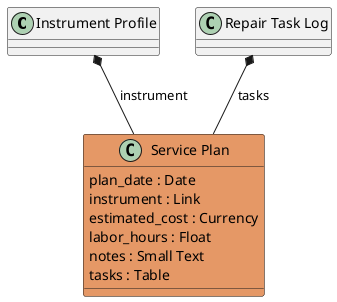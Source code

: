 @startuml
"Instrument Profile" *-- "Service Plan" : instrument
"Repair Task Log" *-- "Service Plan" : tasks
class "Service Plan" #E59866 {
  plan_date : Date
  instrument : Link
  estimated_cost : Currency
  labor_hours : Float
  notes : Small Text
  tasks : Table
}
@enduml